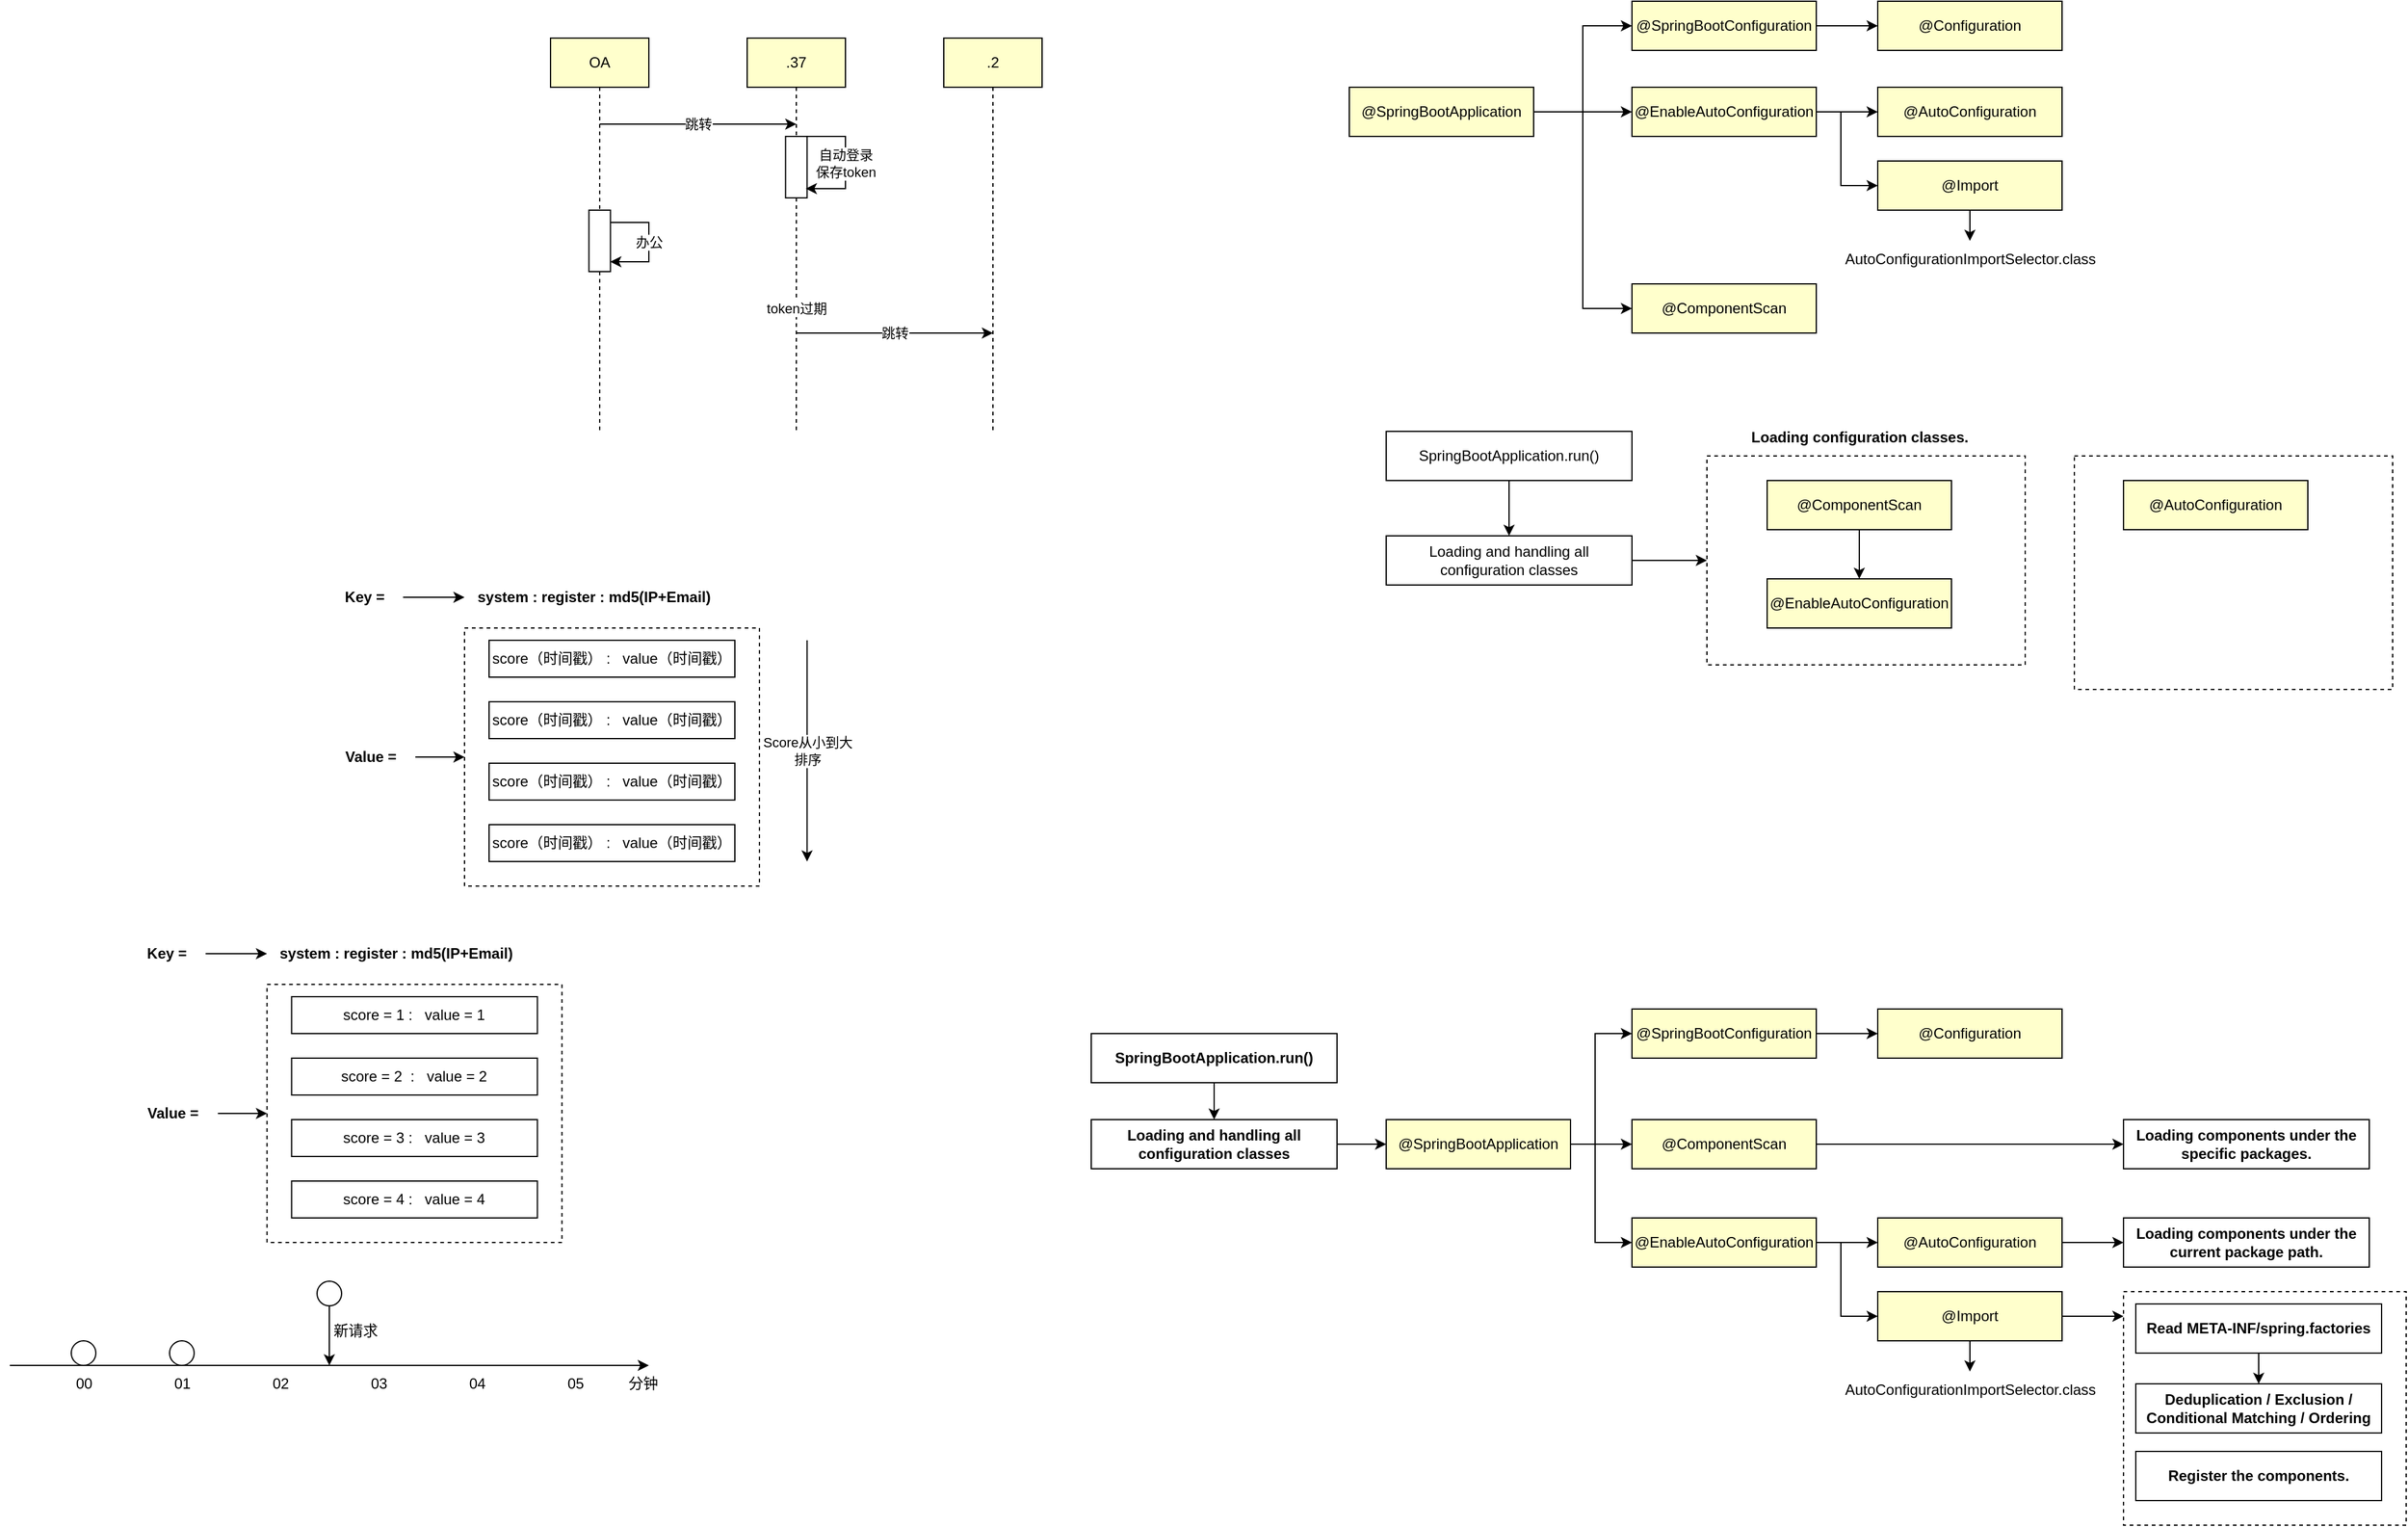 <mxfile version="26.2.14">
  <diagram name="Page-1" id="XBFmpDd5GI6fNW_chvTV">
    <mxGraphModel dx="1422" dy="301" grid="1" gridSize="10" guides="1" tooltips="1" connect="1" arrows="1" fold="1" page="1" pageScale="1" pageWidth="827" pageHeight="1169" math="0" shadow="0">
      <root>
        <mxCell id="0" />
        <mxCell id="1" parent="0" />
        <mxCell id="NUGtLv0-GDBaZmMCbuX2-15" style="edgeStyle=orthogonalEdgeStyle;rounded=0;orthogonalLoop=1;jettySize=auto;html=1;endArrow=none;startFill=0;dashed=1;" parent="1" source="NUGtLv0-GDBaZmMCbuX2-34" edge="1">
          <mxGeometry relative="1" as="geometry">
            <mxPoint x="280" y="360" as="targetPoint" />
            <Array as="points">
              <mxPoint x="280" y="230" />
              <mxPoint x="280" y="230" />
            </Array>
          </mxGeometry>
        </mxCell>
        <mxCell id="NUGtLv0-GDBaZmMCbuX2-55" style="edgeStyle=orthogonalEdgeStyle;rounded=0;orthogonalLoop=1;jettySize=auto;html=1;entryX=0.5;entryY=0;entryDx=0;entryDy=0;endArrow=none;startFill=0;dashed=1;" parent="1" source="NUGtLv0-GDBaZmMCbuX2-13" target="NUGtLv0-GDBaZmMCbuX2-34" edge="1">
          <mxGeometry relative="1" as="geometry" />
        </mxCell>
        <mxCell id="NUGtLv0-GDBaZmMCbuX2-13" value="OA" style="rounded=0;whiteSpace=wrap;html=1;fillColor=#FFFFCC;" parent="1" vertex="1">
          <mxGeometry x="240" y="40" width="80" height="40" as="geometry" />
        </mxCell>
        <mxCell id="NUGtLv0-GDBaZmMCbuX2-19" value=".37" style="rounded=0;whiteSpace=wrap;html=1;fillColor=#FFFFCC;" parent="1" vertex="1">
          <mxGeometry x="400" y="40" width="80" height="40" as="geometry" />
        </mxCell>
        <mxCell id="NUGtLv0-GDBaZmMCbuX2-23" value="跳转" style="endArrow=classic;html=1;rounded=0;exitX=0.5;exitY=0;exitDx=0;exitDy=0;" parent="1" edge="1">
          <mxGeometry width="50" height="50" relative="1" as="geometry">
            <mxPoint x="280" y="110" as="sourcePoint" />
            <mxPoint x="440" y="110" as="targetPoint" />
          </mxGeometry>
        </mxCell>
        <mxCell id="NUGtLv0-GDBaZmMCbuX2-29" value="" style="edgeStyle=orthogonalEdgeStyle;rounded=0;orthogonalLoop=1;jettySize=auto;html=1;fillColor=none;endArrow=none;startFill=0;dashed=1;" parent="1" source="NUGtLv0-GDBaZmMCbuX2-19" target="NUGtLv0-GDBaZmMCbuX2-27" edge="1">
          <mxGeometry relative="1" as="geometry">
            <mxPoint x="440" y="280" as="targetPoint" />
            <mxPoint x="440" y="80" as="sourcePoint" />
          </mxGeometry>
        </mxCell>
        <mxCell id="NUGtLv0-GDBaZmMCbuX2-50" style="edgeStyle=orthogonalEdgeStyle;rounded=0;orthogonalLoop=1;jettySize=auto;html=1;endArrow=none;startFill=0;dashed=1;" parent="1" source="NUGtLv0-GDBaZmMCbuX2-27" edge="1">
          <mxGeometry relative="1" as="geometry">
            <mxPoint x="440" y="360" as="targetPoint" />
          </mxGeometry>
        </mxCell>
        <mxCell id="NUGtLv0-GDBaZmMCbuX2-53" value="token过期" style="edgeLabel;html=1;align=center;verticalAlign=middle;resizable=0;points=[];" parent="NUGtLv0-GDBaZmMCbuX2-50" vertex="1" connectable="0">
          <mxGeometry x="0.515" y="-1" relative="1" as="geometry">
            <mxPoint x="1" y="-54" as="offset" />
          </mxGeometry>
        </mxCell>
        <mxCell id="NUGtLv0-GDBaZmMCbuX2-27" value="" style="rounded=0;whiteSpace=wrap;html=1;" parent="1" vertex="1">
          <mxGeometry x="431.25" y="120" width="17.5" height="50" as="geometry" />
        </mxCell>
        <mxCell id="NUGtLv0-GDBaZmMCbuX2-30" value="自动登录&lt;br&gt;保存token" style="edgeStyle=orthogonalEdgeStyle;rounded=0;orthogonalLoop=1;jettySize=auto;html=1;entryX=0.941;entryY=0.849;entryDx=0;entryDy=0;entryPerimeter=0;" parent="1" source="NUGtLv0-GDBaZmMCbuX2-27" target="NUGtLv0-GDBaZmMCbuX2-27" edge="1">
          <mxGeometry relative="1" as="geometry">
            <Array as="points">
              <mxPoint x="480" y="120" />
              <mxPoint x="480" y="163" />
            </Array>
          </mxGeometry>
        </mxCell>
        <mxCell id="NUGtLv0-GDBaZmMCbuX2-33" style="edgeStyle=orthogonalEdgeStyle;rounded=0;orthogonalLoop=1;jettySize=auto;html=1;endArrow=none;startFill=0;strokeColor=default;dashed=1;" parent="1" source="NUGtLv0-GDBaZmMCbuX2-31" edge="1">
          <mxGeometry relative="1" as="geometry">
            <mxPoint x="600" y="360" as="targetPoint" />
          </mxGeometry>
        </mxCell>
        <mxCell id="NUGtLv0-GDBaZmMCbuX2-31" value=".2" style="rounded=0;whiteSpace=wrap;html=1;fillColor=#FFFFCC;" parent="1" vertex="1">
          <mxGeometry x="560" y="40" width="80" height="40" as="geometry" />
        </mxCell>
        <mxCell id="NUGtLv0-GDBaZmMCbuX2-34" value="" style="rounded=0;whiteSpace=wrap;html=1;" parent="1" vertex="1">
          <mxGeometry x="271.25" y="180" width="17.5" height="50" as="geometry" />
        </mxCell>
        <mxCell id="NUGtLv0-GDBaZmMCbuX2-36" value="办公" style="edgeStyle=orthogonalEdgeStyle;rounded=0;orthogonalLoop=1;jettySize=auto;html=1;entryX=0.991;entryY=0.847;entryDx=0;entryDy=0;entryPerimeter=0;" parent="1" source="NUGtLv0-GDBaZmMCbuX2-34" target="NUGtLv0-GDBaZmMCbuX2-34" edge="1">
          <mxGeometry relative="1" as="geometry">
            <Array as="points">
              <mxPoint x="320" y="190" />
              <mxPoint x="320" y="222" />
              <mxPoint x="289" y="222" />
            </Array>
          </mxGeometry>
        </mxCell>
        <mxCell id="NUGtLv0-GDBaZmMCbuX2-39" value="跳转" style="endArrow=classic;html=1;rounded=0;" parent="1" edge="1">
          <mxGeometry width="50" height="50" relative="1" as="geometry">
            <mxPoint x="440" y="280" as="sourcePoint" />
            <mxPoint x="600" y="280" as="targetPoint" />
          </mxGeometry>
        </mxCell>
        <mxCell id="NUGtLv0-GDBaZmMCbuX2-72" style="edgeStyle=orthogonalEdgeStyle;rounded=0;orthogonalLoop=1;jettySize=auto;html=1;" parent="1" source="NUGtLv0-GDBaZmMCbuX2-56" target="NUGtLv0-GDBaZmMCbuX2-60" edge="1">
          <mxGeometry relative="1" as="geometry">
            <Array as="points">
              <mxPoint x="1080" y="100" />
              <mxPoint x="1080" y="260" />
            </Array>
          </mxGeometry>
        </mxCell>
        <mxCell id="NUGtLv0-GDBaZmMCbuX2-73" style="edgeStyle=orthogonalEdgeStyle;rounded=0;orthogonalLoop=1;jettySize=auto;html=1;" parent="1" source="NUGtLv0-GDBaZmMCbuX2-56" target="NUGtLv0-GDBaZmMCbuX2-59" edge="1">
          <mxGeometry relative="1" as="geometry" />
        </mxCell>
        <mxCell id="NUGtLv0-GDBaZmMCbuX2-74" style="edgeStyle=orthogonalEdgeStyle;rounded=0;orthogonalLoop=1;jettySize=auto;html=1;entryX=0;entryY=0.5;entryDx=0;entryDy=0;" parent="1" source="NUGtLv0-GDBaZmMCbuX2-56" target="NUGtLv0-GDBaZmMCbuX2-58" edge="1">
          <mxGeometry relative="1" as="geometry" />
        </mxCell>
        <mxCell id="NUGtLv0-GDBaZmMCbuX2-56" value="@SpringBootApplication" style="rounded=0;whiteSpace=wrap;html=1;fillColor=#FFFFCC;" parent="1" vertex="1">
          <mxGeometry x="890" y="80" width="150" height="40" as="geometry" />
        </mxCell>
        <mxCell id="NUGtLv0-GDBaZmMCbuX2-58" value="@SpringBootConfiguration" style="rounded=0;whiteSpace=wrap;html=1;fillColor=#FFFFCC;" parent="1" vertex="1">
          <mxGeometry x="1120" y="10" width="150" height="40" as="geometry" />
        </mxCell>
        <mxCell id="NUGtLv0-GDBaZmMCbuX2-66" style="edgeStyle=orthogonalEdgeStyle;rounded=0;orthogonalLoop=1;jettySize=auto;html=1;" parent="1" source="NUGtLv0-GDBaZmMCbuX2-59" target="NUGtLv0-GDBaZmMCbuX2-62" edge="1">
          <mxGeometry relative="1" as="geometry" />
        </mxCell>
        <mxCell id="NUGtLv0-GDBaZmMCbuX2-70" style="edgeStyle=orthogonalEdgeStyle;rounded=0;orthogonalLoop=1;jettySize=auto;html=1;" parent="1" source="NUGtLv0-GDBaZmMCbuX2-59" target="NUGtLv0-GDBaZmMCbuX2-67" edge="1">
          <mxGeometry relative="1" as="geometry">
            <Array as="points">
              <mxPoint x="1290" y="100" />
              <mxPoint x="1290" y="160" />
            </Array>
          </mxGeometry>
        </mxCell>
        <mxCell id="NUGtLv0-GDBaZmMCbuX2-59" value="@EnableAutoConfiguration" style="rounded=0;whiteSpace=wrap;html=1;fillColor=#FFFFCC;" parent="1" vertex="1">
          <mxGeometry x="1120" y="80" width="150" height="40" as="geometry" />
        </mxCell>
        <mxCell id="NUGtLv0-GDBaZmMCbuX2-60" value="@ComponentScan" style="rounded=0;whiteSpace=wrap;html=1;fillColor=#FFFFCC;" parent="1" vertex="1">
          <mxGeometry x="1120" y="240" width="150" height="40" as="geometry" />
        </mxCell>
        <mxCell id="NUGtLv0-GDBaZmMCbuX2-62" value="@AutoConfiguration" style="rounded=0;whiteSpace=wrap;html=1;fillColor=#FFFFCC;" parent="1" vertex="1">
          <mxGeometry x="1320" y="80" width="150" height="40" as="geometry" />
        </mxCell>
        <mxCell id="NUGtLv0-GDBaZmMCbuX2-65" value="" style="edgeStyle=orthogonalEdgeStyle;rounded=0;orthogonalLoop=1;jettySize=auto;html=1;" parent="1" source="NUGtLv0-GDBaZmMCbuX2-58" target="NUGtLv0-GDBaZmMCbuX2-64" edge="1">
          <mxGeometry relative="1" as="geometry">
            <mxPoint x="1270" y="30" as="sourcePoint" />
            <mxPoint x="1395" y="80" as="targetPoint" />
          </mxGeometry>
        </mxCell>
        <mxCell id="NUGtLv0-GDBaZmMCbuX2-64" value="@Configuration" style="rounded=0;whiteSpace=wrap;html=1;fillColor=#FFFFCC;" parent="1" vertex="1">
          <mxGeometry x="1320" y="10" width="150" height="40" as="geometry" />
        </mxCell>
        <mxCell id="NUGtLv0-GDBaZmMCbuX2-71" style="edgeStyle=orthogonalEdgeStyle;rounded=0;orthogonalLoop=1;jettySize=auto;html=1;" parent="1" source="NUGtLv0-GDBaZmMCbuX2-67" target="NUGtLv0-GDBaZmMCbuX2-68" edge="1">
          <mxGeometry relative="1" as="geometry" />
        </mxCell>
        <mxCell id="NUGtLv0-GDBaZmMCbuX2-67" value="@Import" style="rounded=0;whiteSpace=wrap;html=1;fillColor=#FFFFCC;" parent="1" vertex="1">
          <mxGeometry x="1320" y="140" width="150" height="40" as="geometry" />
        </mxCell>
        <mxCell id="NUGtLv0-GDBaZmMCbuX2-68" value="&lt;span style=&quot;text-wrap-mode: wrap;&quot;&gt;AutoConfigurationImportSelector.class&lt;/span&gt;" style="text;html=1;align=center;verticalAlign=middle;resizable=0;points=[];autosize=1;strokeColor=none;fillColor=none;" parent="1" vertex="1">
          <mxGeometry x="1280" y="205" width="230" height="30" as="geometry" />
        </mxCell>
        <mxCell id="NUGtLv0-GDBaZmMCbuX2-87" style="edgeStyle=orthogonalEdgeStyle;rounded=0;orthogonalLoop=1;jettySize=auto;html=1;" parent="1" source="NUGtLv0-GDBaZmMCbuX2-76" target="NUGtLv0-GDBaZmMCbuX2-79" edge="1">
          <mxGeometry relative="1" as="geometry" />
        </mxCell>
        <mxCell id="NUGtLv0-GDBaZmMCbuX2-76" value="SpringBootApplication.run()" style="rounded=0;whiteSpace=wrap;html=1;fillColor=none;" parent="1" vertex="1">
          <mxGeometry x="920" y="360" width="200" height="40" as="geometry" />
        </mxCell>
        <mxCell id="NUGtLv0-GDBaZmMCbuX2-91" style="edgeStyle=orthogonalEdgeStyle;rounded=0;orthogonalLoop=1;jettySize=auto;html=1;" parent="1" source="NUGtLv0-GDBaZmMCbuX2-79" target="NUGtLv0-GDBaZmMCbuX2-80" edge="1">
          <mxGeometry relative="1" as="geometry" />
        </mxCell>
        <mxCell id="NUGtLv0-GDBaZmMCbuX2-79" value="Loading and handling all configuration classes" style="rounded=0;whiteSpace=wrap;html=1;fillColor=none;" parent="1" vertex="1">
          <mxGeometry x="920" y="445" width="200" height="40" as="geometry" />
        </mxCell>
        <mxCell id="NUGtLv0-GDBaZmMCbuX2-80" value="" style="rounded=0;whiteSpace=wrap;html=1;fillColor=none;dashed=1;" parent="1" vertex="1">
          <mxGeometry x="1181" y="380" width="259" height="170" as="geometry" />
        </mxCell>
        <mxCell id="NUGtLv0-GDBaZmMCbuX2-83" style="edgeStyle=orthogonalEdgeStyle;rounded=0;orthogonalLoop=1;jettySize=auto;html=1;" parent="1" source="NUGtLv0-GDBaZmMCbuX2-81" target="NUGtLv0-GDBaZmMCbuX2-82" edge="1">
          <mxGeometry relative="1" as="geometry" />
        </mxCell>
        <mxCell id="NUGtLv0-GDBaZmMCbuX2-81" value="@ComponentScan" style="rounded=0;whiteSpace=wrap;html=1;fillColor=#FFFFCC;" parent="1" vertex="1">
          <mxGeometry x="1230" y="400" width="150" height="40" as="geometry" />
        </mxCell>
        <mxCell id="NUGtLv0-GDBaZmMCbuX2-82" value="@EnableAutoConfiguration" style="rounded=0;whiteSpace=wrap;html=1;fillColor=#FFFFCC;" parent="1" vertex="1">
          <mxGeometry x="1230" y="480" width="150" height="40" as="geometry" />
        </mxCell>
        <mxCell id="NUGtLv0-GDBaZmMCbuX2-84" value="Loading configuration classes." style="text;html=1;align=center;verticalAlign=middle;resizable=0;points=[];autosize=1;strokeColor=none;fillColor=none;fontStyle=1" parent="1" vertex="1">
          <mxGeometry x="1215" y="350" width="180" height="30" as="geometry" />
        </mxCell>
        <mxCell id="NUGtLv0-GDBaZmMCbuX2-92" value="" style="rounded=0;whiteSpace=wrap;html=1;fillColor=none;dashed=1;" parent="1" vertex="1">
          <mxGeometry x="1480" y="380" width="259" height="190" as="geometry" />
        </mxCell>
        <mxCell id="NUGtLv0-GDBaZmMCbuX2-93" value="@AutoConfiguration" style="rounded=0;whiteSpace=wrap;html=1;fillColor=#FFFFCC;" parent="1" vertex="1">
          <mxGeometry x="1520" y="400" width="150" height="40" as="geometry" />
        </mxCell>
        <mxCell id="NUGtLv0-GDBaZmMCbuX2-97" style="edgeStyle=orthogonalEdgeStyle;rounded=0;orthogonalLoop=1;jettySize=auto;html=1;entryX=0;entryY=0.5;entryDx=0;entryDy=0;" parent="1" source="NUGtLv0-GDBaZmMCbuX2-98" target="NUGtLv0-GDBaZmMCbuX2-99" edge="1">
          <mxGeometry relative="1" as="geometry">
            <Array as="points">
              <mxPoint x="1090" y="940" />
              <mxPoint x="1090" y="850" />
            </Array>
          </mxGeometry>
        </mxCell>
        <mxCell id="NUGtLv0-GDBaZmMCbuX2-117" style="edgeStyle=orthogonalEdgeStyle;rounded=0;orthogonalLoop=1;jettySize=auto;html=1;" parent="1" source="NUGtLv0-GDBaZmMCbuX2-98" target="NUGtLv0-GDBaZmMCbuX2-103" edge="1">
          <mxGeometry relative="1" as="geometry" />
        </mxCell>
        <mxCell id="NUGtLv0-GDBaZmMCbuX2-118" style="edgeStyle=orthogonalEdgeStyle;rounded=0;orthogonalLoop=1;jettySize=auto;html=1;" parent="1" source="NUGtLv0-GDBaZmMCbuX2-98" target="NUGtLv0-GDBaZmMCbuX2-102" edge="1">
          <mxGeometry relative="1" as="geometry">
            <Array as="points">
              <mxPoint x="1090" y="940" />
              <mxPoint x="1090" y="1020" />
            </Array>
          </mxGeometry>
        </mxCell>
        <mxCell id="NUGtLv0-GDBaZmMCbuX2-98" value="@SpringBootApplication" style="rounded=0;whiteSpace=wrap;html=1;fillColor=#FFFFCC;" parent="1" vertex="1">
          <mxGeometry x="920" y="920" width="150" height="40" as="geometry" />
        </mxCell>
        <mxCell id="NUGtLv0-GDBaZmMCbuX2-99" value="@SpringBootConfiguration" style="rounded=0;whiteSpace=wrap;html=1;fillColor=#FFFFCC;" parent="1" vertex="1">
          <mxGeometry x="1120" y="830" width="150" height="40" as="geometry" />
        </mxCell>
        <mxCell id="NUGtLv0-GDBaZmMCbuX2-100" style="edgeStyle=orthogonalEdgeStyle;rounded=0;orthogonalLoop=1;jettySize=auto;html=1;" parent="1" source="NUGtLv0-GDBaZmMCbuX2-102" target="NUGtLv0-GDBaZmMCbuX2-104" edge="1">
          <mxGeometry relative="1" as="geometry" />
        </mxCell>
        <mxCell id="NUGtLv0-GDBaZmMCbuX2-101" style="edgeStyle=orthogonalEdgeStyle;rounded=0;orthogonalLoop=1;jettySize=auto;html=1;" parent="1" source="NUGtLv0-GDBaZmMCbuX2-102" target="NUGtLv0-GDBaZmMCbuX2-108" edge="1">
          <mxGeometry relative="1" as="geometry">
            <Array as="points">
              <mxPoint x="1290" y="1020" />
              <mxPoint x="1290" y="1080" />
            </Array>
          </mxGeometry>
        </mxCell>
        <mxCell id="NUGtLv0-GDBaZmMCbuX2-102" value="@EnableAutoConfiguration" style="rounded=0;whiteSpace=wrap;html=1;fillColor=#FFFFCC;" parent="1" vertex="1">
          <mxGeometry x="1120" y="1000" width="150" height="40" as="geometry" />
        </mxCell>
        <mxCell id="NUGtLv0-GDBaZmMCbuX2-120" style="edgeStyle=orthogonalEdgeStyle;rounded=0;orthogonalLoop=1;jettySize=auto;html=1;" parent="1" source="NUGtLv0-GDBaZmMCbuX2-103" target="NUGtLv0-GDBaZmMCbuX2-119" edge="1">
          <mxGeometry relative="1" as="geometry" />
        </mxCell>
        <mxCell id="NUGtLv0-GDBaZmMCbuX2-103" value="@ComponentScan" style="rounded=0;whiteSpace=wrap;html=1;fillColor=#FFFFCC;" parent="1" vertex="1">
          <mxGeometry x="1120" y="920" width="150" height="40" as="geometry" />
        </mxCell>
        <mxCell id="NUGtLv0-GDBaZmMCbuX2-115" style="edgeStyle=orthogonalEdgeStyle;rounded=0;orthogonalLoop=1;jettySize=auto;html=1;" parent="1" source="NUGtLv0-GDBaZmMCbuX2-104" target="NUGtLv0-GDBaZmMCbuX2-114" edge="1">
          <mxGeometry relative="1" as="geometry" />
        </mxCell>
        <mxCell id="NUGtLv0-GDBaZmMCbuX2-104" value="@AutoConfiguration" style="rounded=0;whiteSpace=wrap;html=1;fillColor=#FFFFCC;" parent="1" vertex="1">
          <mxGeometry x="1320" y="1000" width="150" height="40" as="geometry" />
        </mxCell>
        <mxCell id="NUGtLv0-GDBaZmMCbuX2-105" value="" style="edgeStyle=orthogonalEdgeStyle;rounded=0;orthogonalLoop=1;jettySize=auto;html=1;" parent="1" source="NUGtLv0-GDBaZmMCbuX2-99" target="NUGtLv0-GDBaZmMCbuX2-106" edge="1">
          <mxGeometry relative="1" as="geometry">
            <mxPoint x="1270" y="850" as="sourcePoint" />
            <mxPoint x="1395" y="900" as="targetPoint" />
          </mxGeometry>
        </mxCell>
        <mxCell id="NUGtLv0-GDBaZmMCbuX2-106" value="@Configuration" style="rounded=0;whiteSpace=wrap;html=1;fillColor=#FFFFCC;" parent="1" vertex="1">
          <mxGeometry x="1320" y="830" width="150" height="40" as="geometry" />
        </mxCell>
        <mxCell id="NUGtLv0-GDBaZmMCbuX2-107" style="edgeStyle=orthogonalEdgeStyle;rounded=0;orthogonalLoop=1;jettySize=auto;html=1;" parent="1" source="NUGtLv0-GDBaZmMCbuX2-108" target="NUGtLv0-GDBaZmMCbuX2-109" edge="1">
          <mxGeometry relative="1" as="geometry" />
        </mxCell>
        <mxCell id="NUGtLv0-GDBaZmMCbuX2-121" style="edgeStyle=orthogonalEdgeStyle;rounded=0;orthogonalLoop=1;jettySize=auto;html=1;" parent="1" source="NUGtLv0-GDBaZmMCbuX2-108" target="NUGtLv0-GDBaZmMCbuX2-122" edge="1">
          <mxGeometry relative="1" as="geometry">
            <mxPoint x="1520" y="1080" as="targetPoint" />
            <Array as="points">
              <mxPoint x="1510" y="1080" />
              <mxPoint x="1510" y="1080" />
            </Array>
          </mxGeometry>
        </mxCell>
        <mxCell id="NUGtLv0-GDBaZmMCbuX2-108" value="@Import" style="rounded=0;whiteSpace=wrap;html=1;fillColor=#FFFFCC;" parent="1" vertex="1">
          <mxGeometry x="1320" y="1060" width="150" height="40" as="geometry" />
        </mxCell>
        <mxCell id="NUGtLv0-GDBaZmMCbuX2-109" value="&lt;span style=&quot;text-wrap-mode: wrap;&quot;&gt;AutoConfigurationImportSelector.class&lt;/span&gt;" style="text;html=1;align=center;verticalAlign=middle;resizable=0;points=[];autosize=1;strokeColor=none;fillColor=none;" parent="1" vertex="1">
          <mxGeometry x="1280" y="1125" width="230" height="30" as="geometry" />
        </mxCell>
        <mxCell id="NUGtLv0-GDBaZmMCbuX2-110" style="edgeStyle=orthogonalEdgeStyle;rounded=0;orthogonalLoop=1;jettySize=auto;html=1;" parent="1" source="NUGtLv0-GDBaZmMCbuX2-111" target="NUGtLv0-GDBaZmMCbuX2-112" edge="1">
          <mxGeometry relative="1" as="geometry" />
        </mxCell>
        <mxCell id="NUGtLv0-GDBaZmMCbuX2-111" value="SpringBootApplication.run()" style="rounded=0;whiteSpace=wrap;html=1;fillColor=none;fontStyle=1" parent="1" vertex="1">
          <mxGeometry x="680" y="850" width="200" height="40" as="geometry" />
        </mxCell>
        <mxCell id="NUGtLv0-GDBaZmMCbuX2-113" style="edgeStyle=orthogonalEdgeStyle;rounded=0;orthogonalLoop=1;jettySize=auto;html=1;" parent="1" source="NUGtLv0-GDBaZmMCbuX2-112" target="NUGtLv0-GDBaZmMCbuX2-98" edge="1">
          <mxGeometry relative="1" as="geometry" />
        </mxCell>
        <mxCell id="NUGtLv0-GDBaZmMCbuX2-112" value="Loading and handling all configuration classes" style="rounded=0;whiteSpace=wrap;html=1;fillColor=none;fontStyle=1" parent="1" vertex="1">
          <mxGeometry x="680" y="920" width="200" height="40" as="geometry" />
        </mxCell>
        <mxCell id="NUGtLv0-GDBaZmMCbuX2-114" value="Loading components under the current package path." style="rounded=0;whiteSpace=wrap;html=1;fillColor=none;fontStyle=1" parent="1" vertex="1">
          <mxGeometry x="1520" y="1000" width="200" height="40" as="geometry" />
        </mxCell>
        <mxCell id="NUGtLv0-GDBaZmMCbuX2-119" value="Loading components under the specific packages." style="rounded=0;whiteSpace=wrap;html=1;fillColor=none;fontStyle=1" parent="1" vertex="1">
          <mxGeometry x="1520" y="920" width="200" height="40" as="geometry" />
        </mxCell>
        <mxCell id="NUGtLv0-GDBaZmMCbuX2-122" value="" style="rounded=0;whiteSpace=wrap;html=1;fillColor=none;dashed=1;" parent="1" vertex="1">
          <mxGeometry x="1520" y="1060" width="230" height="190" as="geometry" />
        </mxCell>
        <mxCell id="NUGtLv0-GDBaZmMCbuX2-126" style="edgeStyle=orthogonalEdgeStyle;rounded=0;orthogonalLoop=1;jettySize=auto;html=1;" parent="1" source="NUGtLv0-GDBaZmMCbuX2-123" target="NUGtLv0-GDBaZmMCbuX2-125" edge="1">
          <mxGeometry relative="1" as="geometry" />
        </mxCell>
        <mxCell id="NUGtLv0-GDBaZmMCbuX2-123" value="Read META-INF/spring.factories" style="rounded=0;whiteSpace=wrap;html=1;fillColor=none;fontStyle=1" parent="1" vertex="1">
          <mxGeometry x="1530" y="1070" width="200" height="40" as="geometry" />
        </mxCell>
        <mxCell id="NUGtLv0-GDBaZmMCbuX2-125" value="Deduplication / Exclusion / Conditional Matching / Ordering" style="rounded=0;whiteSpace=wrap;html=1;fillColor=none;fontStyle=1" parent="1" vertex="1">
          <mxGeometry x="1530" y="1135" width="200" height="40" as="geometry" />
        </mxCell>
        <mxCell id="NUGtLv0-GDBaZmMCbuX2-127" value="Register the components." style="rounded=0;whiteSpace=wrap;html=1;fillColor=none;fontStyle=1" parent="1" vertex="1">
          <mxGeometry x="1530" y="1190" width="200" height="40" as="geometry" />
        </mxCell>
        <mxCell id="rxfItcIWFSnz3CFshnel-2" value="" style="rounded=0;whiteSpace=wrap;html=1;fillColor=none;dashed=1;" parent="1" vertex="1">
          <mxGeometry x="170" y="520" width="240" height="210" as="geometry" />
        </mxCell>
        <mxCell id="rxfItcIWFSnz3CFshnel-14" style="edgeStyle=orthogonalEdgeStyle;rounded=0;orthogonalLoop=1;jettySize=auto;html=1;" parent="1" source="rxfItcIWFSnz3CFshnel-3" target="rxfItcIWFSnz3CFshnel-13" edge="1">
          <mxGeometry relative="1" as="geometry" />
        </mxCell>
        <mxCell id="rxfItcIWFSnz3CFshnel-3" value="&lt;b&gt;Key =&amp;nbsp;&lt;/b&gt;" style="text;html=1;align=center;verticalAlign=middle;resizable=0;points=[];autosize=1;strokeColor=none;fillColor=none;" parent="1" vertex="1">
          <mxGeometry x="60" y="480" width="60" height="30" as="geometry" />
        </mxCell>
        <mxCell id="rxfItcIWFSnz3CFshnel-4" value="score（时间戳） :&amp;nbsp; &amp;nbsp;value（时间戳）" style="rounded=0;whiteSpace=wrap;html=1;" parent="1" vertex="1">
          <mxGeometry x="190" y="530" width="200" height="30" as="geometry" />
        </mxCell>
        <mxCell id="rxfItcIWFSnz3CFshnel-8" value="Score从小到大&lt;br&gt;排序" style="endArrow=classic;html=1;rounded=0;" parent="1" edge="1">
          <mxGeometry width="50" height="50" relative="1" as="geometry">
            <mxPoint x="448.75" y="530" as="sourcePoint" />
            <mxPoint x="448.75" y="710" as="targetPoint" />
          </mxGeometry>
        </mxCell>
        <mxCell id="rxfItcIWFSnz3CFshnel-9" value="score（时间戳） :&amp;nbsp; &amp;nbsp;value（时间戳）" style="rounded=0;whiteSpace=wrap;html=1;" parent="1" vertex="1">
          <mxGeometry x="190" y="580" width="200" height="30" as="geometry" />
        </mxCell>
        <mxCell id="rxfItcIWFSnz3CFshnel-10" value="score（时间戳） :&amp;nbsp; &amp;nbsp;value（时间戳）" style="rounded=0;whiteSpace=wrap;html=1;" parent="1" vertex="1">
          <mxGeometry x="190" y="630" width="200" height="30" as="geometry" />
        </mxCell>
        <mxCell id="rxfItcIWFSnz3CFshnel-11" value="score（时间戳） :&amp;nbsp; &amp;nbsp;value（时间戳）" style="rounded=0;whiteSpace=wrap;html=1;" parent="1" vertex="1">
          <mxGeometry x="190" y="680" width="200" height="30" as="geometry" />
        </mxCell>
        <mxCell id="rxfItcIWFSnz3CFshnel-15" style="edgeStyle=orthogonalEdgeStyle;rounded=0;orthogonalLoop=1;jettySize=auto;html=1;" parent="1" source="rxfItcIWFSnz3CFshnel-12" target="rxfItcIWFSnz3CFshnel-2" edge="1">
          <mxGeometry relative="1" as="geometry" />
        </mxCell>
        <mxCell id="rxfItcIWFSnz3CFshnel-12" value="Value =&amp;nbsp;" style="text;html=1;align=center;verticalAlign=middle;resizable=0;points=[];autosize=1;strokeColor=none;fillColor=none;fontStyle=1" parent="1" vertex="1">
          <mxGeometry x="60" y="610" width="70" height="30" as="geometry" />
        </mxCell>
        <mxCell id="rxfItcIWFSnz3CFshnel-13" value="&lt;b&gt;system : register : md5(IP+Email)&lt;/b&gt;" style="text;html=1;align=center;verticalAlign=middle;resizable=0;points=[];autosize=1;strokeColor=none;fillColor=none;" parent="1" vertex="1">
          <mxGeometry x="170" y="480" width="210" height="30" as="geometry" />
        </mxCell>
        <mxCell id="rxfItcIWFSnz3CFshnel-16" value="" style="rounded=0;whiteSpace=wrap;html=1;fillColor=none;dashed=1;" parent="1" vertex="1">
          <mxGeometry x="9.29" y="810" width="240" height="210" as="geometry" />
        </mxCell>
        <mxCell id="rxfItcIWFSnz3CFshnel-17" style="edgeStyle=orthogonalEdgeStyle;rounded=0;orthogonalLoop=1;jettySize=auto;html=1;" parent="1" source="rxfItcIWFSnz3CFshnel-18" target="rxfItcIWFSnz3CFshnel-26" edge="1">
          <mxGeometry relative="1" as="geometry" />
        </mxCell>
        <mxCell id="rxfItcIWFSnz3CFshnel-18" value="&lt;b&gt;Key =&amp;nbsp;&lt;/b&gt;" style="text;html=1;align=center;verticalAlign=middle;resizable=0;points=[];autosize=1;strokeColor=none;fillColor=none;" parent="1" vertex="1">
          <mxGeometry x="-100.71" y="770" width="60" height="30" as="geometry" />
        </mxCell>
        <mxCell id="rxfItcIWFSnz3CFshnel-19" value="score = 1 :&amp;nbsp; &amp;nbsp;value = 1" style="rounded=0;whiteSpace=wrap;html=1;" parent="1" vertex="1">
          <mxGeometry x="29.29" y="820" width="200" height="30" as="geometry" />
        </mxCell>
        <mxCell id="rxfItcIWFSnz3CFshnel-21" value="score = 2&amp;nbsp; :&amp;nbsp; &amp;nbsp;value = 2" style="rounded=0;whiteSpace=wrap;html=1;" parent="1" vertex="1">
          <mxGeometry x="29.29" y="870" width="200" height="30" as="geometry" />
        </mxCell>
        <mxCell id="rxfItcIWFSnz3CFshnel-22" value="score = 3 :&amp;nbsp; &amp;nbsp;value = 3" style="rounded=0;whiteSpace=wrap;html=1;" parent="1" vertex="1">
          <mxGeometry x="29.29" y="920" width="200" height="30" as="geometry" />
        </mxCell>
        <mxCell id="rxfItcIWFSnz3CFshnel-23" value="score = 4 :&amp;nbsp; &amp;nbsp;value = 4" style="rounded=0;whiteSpace=wrap;html=1;" parent="1" vertex="1">
          <mxGeometry x="29.29" y="970" width="200" height="30" as="geometry" />
        </mxCell>
        <mxCell id="rxfItcIWFSnz3CFshnel-24" style="edgeStyle=orthogonalEdgeStyle;rounded=0;orthogonalLoop=1;jettySize=auto;html=1;" parent="1" source="rxfItcIWFSnz3CFshnel-25" target="rxfItcIWFSnz3CFshnel-16" edge="1">
          <mxGeometry relative="1" as="geometry" />
        </mxCell>
        <mxCell id="rxfItcIWFSnz3CFshnel-25" value="Value =&amp;nbsp;" style="text;html=1;align=center;verticalAlign=middle;resizable=0;points=[];autosize=1;strokeColor=none;fillColor=none;fontStyle=1" parent="1" vertex="1">
          <mxGeometry x="-100.71" y="900" width="70" height="30" as="geometry" />
        </mxCell>
        <mxCell id="rxfItcIWFSnz3CFshnel-26" value="&lt;b&gt;system : register : md5(IP+Email)&lt;/b&gt;" style="text;html=1;align=center;verticalAlign=middle;resizable=0;points=[];autosize=1;strokeColor=none;fillColor=none;" parent="1" vertex="1">
          <mxGeometry x="9.29" y="770" width="210" height="30" as="geometry" />
        </mxCell>
        <mxCell id="rxfItcIWFSnz3CFshnel-28" value="" style="endArrow=classic;html=1;rounded=0;" parent="1" edge="1">
          <mxGeometry width="50" height="50" relative="1" as="geometry">
            <mxPoint x="-200" y="1120" as="sourcePoint" />
            <mxPoint x="320" y="1120" as="targetPoint" />
          </mxGeometry>
        </mxCell>
        <mxCell id="rxfItcIWFSnz3CFshnel-29" value="00" style="text;html=1;align=center;verticalAlign=middle;resizable=0;points=[];autosize=1;strokeColor=none;fillColor=none;" parent="1" vertex="1">
          <mxGeometry x="-160" y="1120" width="40" height="30" as="geometry" />
        </mxCell>
        <mxCell id="rxfItcIWFSnz3CFshnel-30" value="" style="ellipse;whiteSpace=wrap;html=1;aspect=fixed;" parent="1" vertex="1">
          <mxGeometry x="-150" y="1100" width="20" height="20" as="geometry" />
        </mxCell>
        <mxCell id="rxfItcIWFSnz3CFshnel-31" value="01" style="text;html=1;align=center;verticalAlign=middle;resizable=0;points=[];autosize=1;strokeColor=none;fillColor=none;" parent="1" vertex="1">
          <mxGeometry x="-80" y="1120" width="40" height="30" as="geometry" />
        </mxCell>
        <mxCell id="rxfItcIWFSnz3CFshnel-32" value="02" style="text;html=1;align=center;verticalAlign=middle;resizable=0;points=[];autosize=1;strokeColor=none;fillColor=none;" parent="1" vertex="1">
          <mxGeometry x="-7.105e-15" y="1120" width="40" height="30" as="geometry" />
        </mxCell>
        <mxCell id="rxfItcIWFSnz3CFshnel-34" value="" style="ellipse;whiteSpace=wrap;html=1;aspect=fixed;" parent="1" vertex="1">
          <mxGeometry x="-70" y="1100" width="20" height="20" as="geometry" />
        </mxCell>
        <mxCell id="rxfItcIWFSnz3CFshnel-35" value="03" style="text;html=1;align=center;verticalAlign=middle;resizable=0;points=[];autosize=1;strokeColor=none;fillColor=none;" parent="1" vertex="1">
          <mxGeometry x="80" y="1120" width="40" height="30" as="geometry" />
        </mxCell>
        <mxCell id="rxfItcIWFSnz3CFshnel-38" value="04" style="text;html=1;align=center;verticalAlign=middle;resizable=0;points=[];autosize=1;strokeColor=none;fillColor=none;" parent="1" vertex="1">
          <mxGeometry x="160" y="1120" width="40" height="30" as="geometry" />
        </mxCell>
        <mxCell id="rxfItcIWFSnz3CFshnel-43" value="05" style="text;html=1;align=center;verticalAlign=middle;resizable=0;points=[];autosize=1;strokeColor=none;fillColor=none;" parent="1" vertex="1">
          <mxGeometry x="240" y="1120" width="40" height="30" as="geometry" />
        </mxCell>
        <mxCell id="rxfItcIWFSnz3CFshnel-46" value="" style="ellipse;whiteSpace=wrap;html=1;aspect=fixed;" parent="1" vertex="1">
          <mxGeometry x="50" y="1051.56" width="20" height="20" as="geometry" />
        </mxCell>
        <mxCell id="rxfItcIWFSnz3CFshnel-49" style="edgeStyle=orthogonalEdgeStyle;rounded=0;orthogonalLoop=1;jettySize=auto;html=1;entryX=0.482;entryY=-0.052;entryDx=0;entryDy=0;entryPerimeter=0;" parent="1" source="rxfItcIWFSnz3CFshnel-46" edge="1">
          <mxGeometry relative="1" as="geometry">
            <mxPoint x="59.99" y="1120" as="targetPoint" />
          </mxGeometry>
        </mxCell>
        <mxCell id="rxfItcIWFSnz3CFshnel-50" value="新请求" style="text;html=1;align=center;verticalAlign=middle;resizable=0;points=[];autosize=1;strokeColor=none;fillColor=none;" parent="1" vertex="1">
          <mxGeometry x="50.71" y="1076.56" width="60" height="30" as="geometry" />
        </mxCell>
        <mxCell id="rxfItcIWFSnz3CFshnel-51" value="分钟" style="text;html=1;align=center;verticalAlign=middle;resizable=0;points=[];autosize=1;strokeColor=none;fillColor=none;" parent="1" vertex="1">
          <mxGeometry x="290" y="1120" width="50" height="30" as="geometry" />
        </mxCell>
      </root>
    </mxGraphModel>
  </diagram>
</mxfile>

